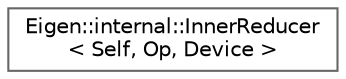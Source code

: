 digraph "类继承关系图"
{
 // LATEX_PDF_SIZE
  bgcolor="transparent";
  edge [fontname=Helvetica,fontsize=10,labelfontname=Helvetica,labelfontsize=10];
  node [fontname=Helvetica,fontsize=10,shape=box,height=0.2,width=0.4];
  rankdir="LR";
  Node0 [id="Node000000",label="Eigen::internal::InnerReducer\l\< Self, Op, Device \>",height=0.2,width=0.4,color="grey40", fillcolor="white", style="filled",URL="$struct_eigen_1_1internal_1_1_inner_reducer.html",tooltip=" "];
}
